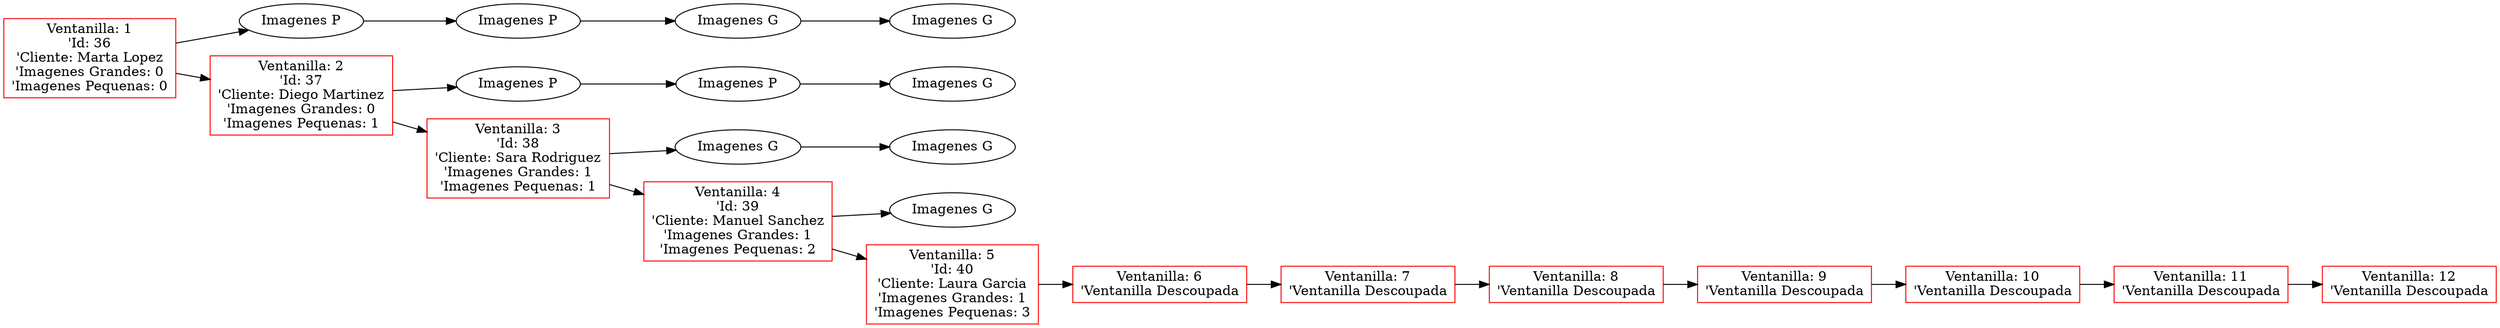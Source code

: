  digraph G {
 rankdir=LR;
 node0 [label="Ventanilla: 1\n'Id: 36\n'Cliente: Marta Lopez\n'Imagenes Grandes: 0\n'Imagenes Pequenas: 0", color="red", shape="rectangle"];
 element00 [label="Imagenes P", shape="ellipse"];
 node0 -> element00 [dir="forward"];
 element00 -> element01 [dir="forward"];
 element01 [label="Imagenes P", shape="ellipse"];
 element01 -> element02 [dir="forward"];
 element02 [label="Imagenes G", shape="ellipse"];
 element02 -> element03 [dir="forward"];
 element03 [label="Imagenes G", shape="ellipse"];
 node1 [label="Ventanilla: 2\n'Id: 37\n'Cliente: Diego Martinez\n'Imagenes Grandes: 0\n'Imagenes Pequenas: 1", color="red", shape="rectangle"];
 element10 [label="Imagenes P", shape="ellipse"];
 node1 -> element10 [dir="forward"];
 element10 -> element11 [dir="forward"];
 element11 [label="Imagenes P", shape="ellipse"];
 element11 -> element12 [dir="forward"];
 element12 [label="Imagenes G", shape="ellipse"];
 node0 -> node1 [dir="forward"];
 node2 [label="Ventanilla: 3\n'Id: 38\n'Cliente: Sara Rodriguez\n'Imagenes Grandes: 1\n'Imagenes Pequenas: 1", color="red", shape="rectangle"];
 element20 [label="Imagenes G", shape="ellipse"];
 node2 -> element20 [dir="forward"];
 element20 -> element21 [dir="forward"];
 element21 [label="Imagenes G", shape="ellipse"];
 node1 -> node2 [dir="forward"];
 node3 [label="Ventanilla: 4\n'Id: 39\n'Cliente: Manuel Sanchez\n'Imagenes Grandes: 1\n'Imagenes Pequenas: 2", color="red", shape="rectangle"];
 element30 [label="Imagenes G", shape="ellipse"];
 node3 -> element30 [dir="forward"];
 node2 -> node3 [dir="forward"];
 node4 [label="Ventanilla: 5\n'Id: 40\n'Cliente: Laura Garcia\n'Imagenes Grandes: 1\n'Imagenes Pequenas: 3", color="red", shape="rectangle"];
 node3 -> node4 [dir="forward"];
 node5 [label="Ventanilla: 6\n'Ventanilla Descoupada", color="red", shape="rectangle"];
 node4 -> node5 [dir="forward"];
 node6 [label="Ventanilla: 7\n'Ventanilla Descoupada", color="red", shape="rectangle"];
 node5 -> node6 [dir="forward"];
 node7 [label="Ventanilla: 8\n'Ventanilla Descoupada", color="red", shape="rectangle"];
 node6 -> node7 [dir="forward"];
 node8 [label="Ventanilla: 9\n'Ventanilla Descoupada", color="red", shape="rectangle"];
 node7 -> node8 [dir="forward"];
 node9 [label="Ventanilla: 10\n'Ventanilla Descoupada", color="red", shape="rectangle"];
 node8 -> node9 [dir="forward"];
 node10 [label="Ventanilla: 11\n'Ventanilla Descoupada", color="red", shape="rectangle"];
 node9 -> node10 [dir="forward"];
 node11 [label="Ventanilla: 12\n'Ventanilla Descoupada", color="red", shape="rectangle"];
 node10 -> node11 [dir="forward"];
 }
